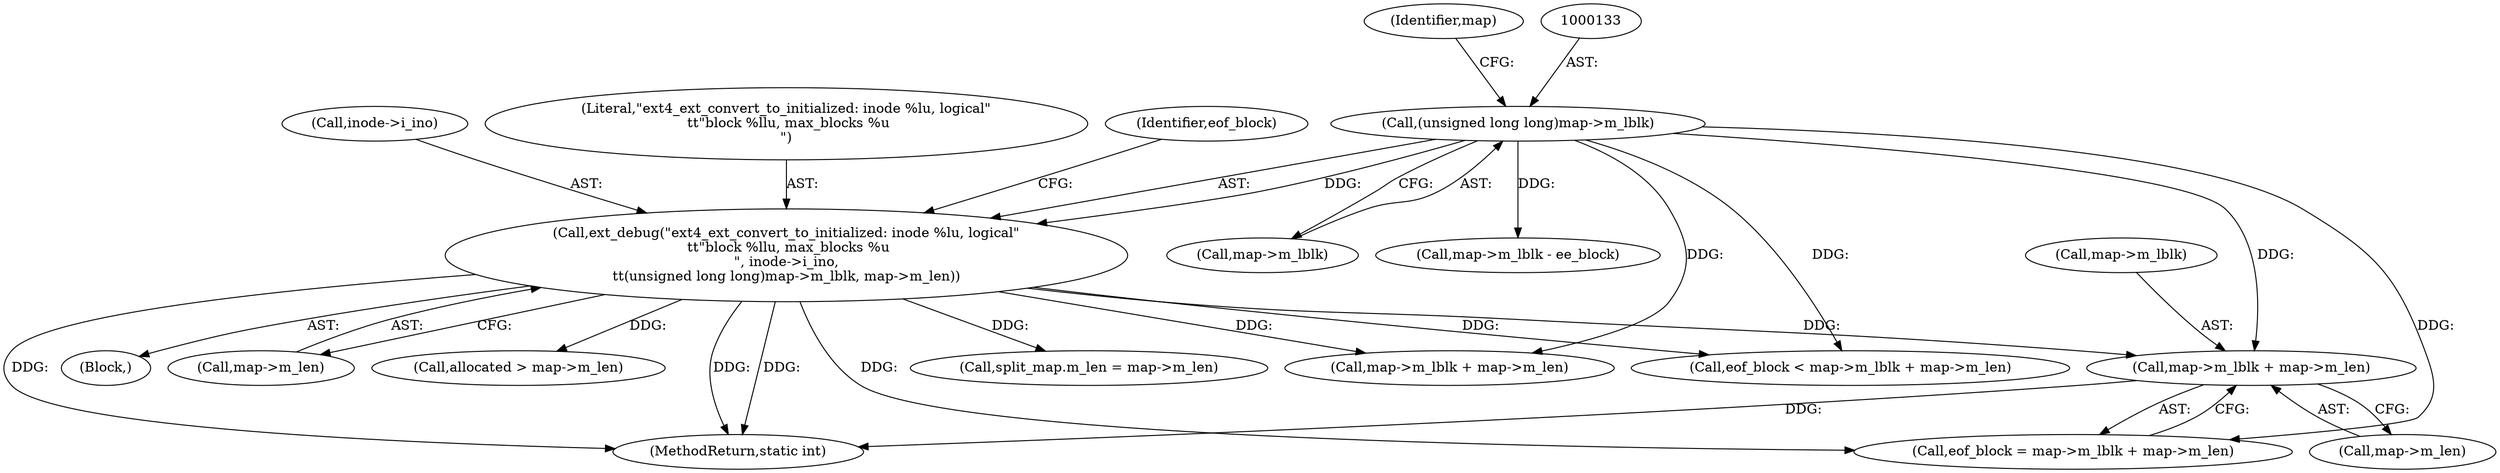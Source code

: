 digraph "0_linux_667eff35a1f56fa74ce98a0c7c29a40adc1ba4e3@pointer" {
"1000171" [label="(Call,map->m_lblk + map->m_len)"];
"1000132" [label="(Call,(unsigned long long)map->m_lblk)"];
"1000127" [label="(Call,ext_debug(\"ext4_ext_convert_to_initialized: inode %lu, logical\"\n \t\t\"block %llu, max_blocks %u\n\", inode->i_ino,\n\t\t(unsigned long long)map->m_lblk, map->m_len))"];
"1000276" [label="(Call,split_map.m_len = map->m_len)"];
"1000171" [label="(Call,map->m_lblk + map->m_len)"];
"1000169" [label="(Call,eof_block = map->m_lblk + map->m_len)"];
"1000134" [label="(Call,map->m_lblk)"];
"1000160" [label="(Call,eof_block < map->m_lblk + map->m_len)"];
"1000162" [label="(Call,map->m_lblk + map->m_len)"];
"1000110" [label="(Block,)"];
"1000137" [label="(Call,map->m_len)"];
"1000129" [label="(Call,inode->i_ino)"];
"1000132" [label="(Call,(unsigned long long)map->m_lblk)"];
"1000138" [label="(Identifier,map)"];
"1000175" [label="(Call,map->m_len)"];
"1000203" [label="(Call,map->m_lblk - ee_block)"];
"1000172" [label="(Call,map->m_lblk)"];
"1000127" [label="(Call,ext_debug(\"ext4_ext_convert_to_initialized: inode %lu, logical\"\n \t\t\"block %llu, max_blocks %u\n\", inode->i_ino,\n\t\t(unsigned long long)map->m_lblk, map->m_len))"];
"1000284" [label="(Call,allocated > map->m_len)"];
"1000128" [label="(Literal,\"ext4_ext_convert_to_initialized: inode %lu, logical\"\n \t\t\"block %llu, max_blocks %u\n\")"];
"1000453" [label="(MethodReturn,static int)"];
"1000141" [label="(Identifier,eof_block)"];
"1000171" -> "1000169"  [label="AST: "];
"1000171" -> "1000175"  [label="CFG: "];
"1000172" -> "1000171"  [label="AST: "];
"1000175" -> "1000171"  [label="AST: "];
"1000169" -> "1000171"  [label="CFG: "];
"1000171" -> "1000453"  [label="DDG: "];
"1000132" -> "1000171"  [label="DDG: "];
"1000127" -> "1000171"  [label="DDG: "];
"1000132" -> "1000127"  [label="AST: "];
"1000132" -> "1000134"  [label="CFG: "];
"1000133" -> "1000132"  [label="AST: "];
"1000134" -> "1000132"  [label="AST: "];
"1000138" -> "1000132"  [label="CFG: "];
"1000132" -> "1000127"  [label="DDG: "];
"1000132" -> "1000160"  [label="DDG: "];
"1000132" -> "1000162"  [label="DDG: "];
"1000132" -> "1000169"  [label="DDG: "];
"1000132" -> "1000203"  [label="DDG: "];
"1000127" -> "1000110"  [label="AST: "];
"1000127" -> "1000137"  [label="CFG: "];
"1000128" -> "1000127"  [label="AST: "];
"1000129" -> "1000127"  [label="AST: "];
"1000137" -> "1000127"  [label="AST: "];
"1000141" -> "1000127"  [label="CFG: "];
"1000127" -> "1000453"  [label="DDG: "];
"1000127" -> "1000453"  [label="DDG: "];
"1000127" -> "1000453"  [label="DDG: "];
"1000127" -> "1000160"  [label="DDG: "];
"1000127" -> "1000162"  [label="DDG: "];
"1000127" -> "1000169"  [label="DDG: "];
"1000127" -> "1000276"  [label="DDG: "];
"1000127" -> "1000284"  [label="DDG: "];
}
